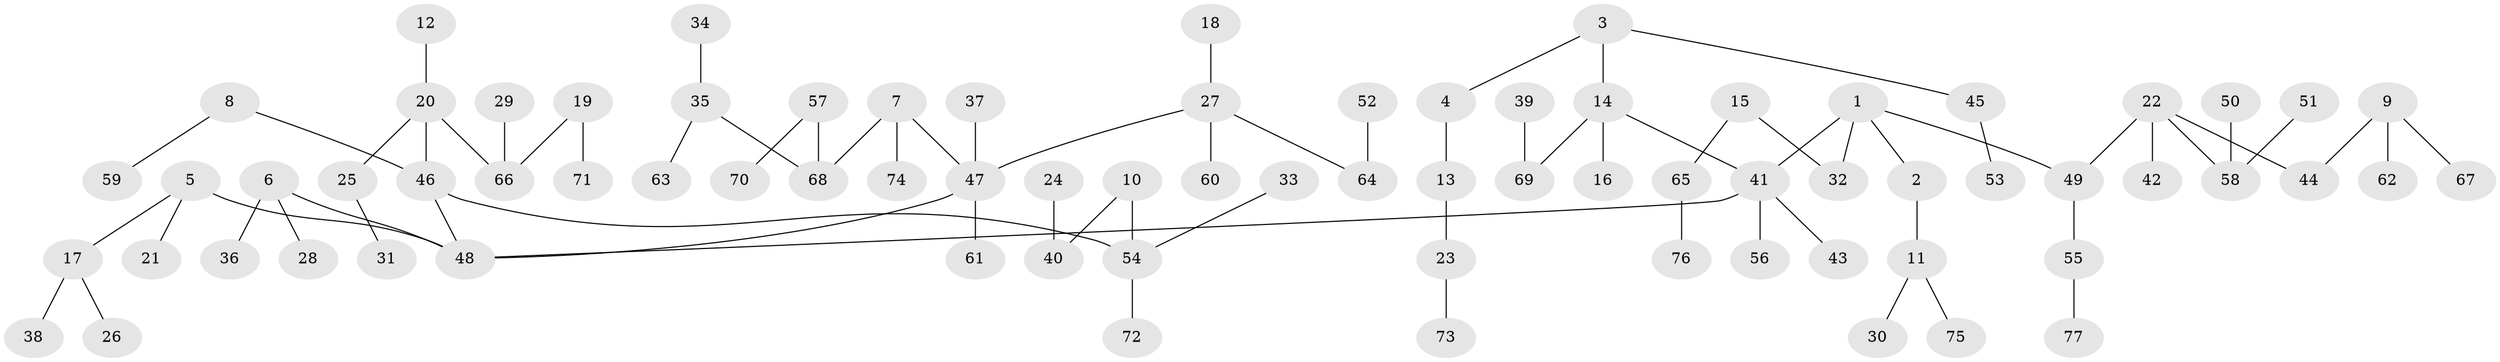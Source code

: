// original degree distribution, {4: 0.07874015748031496, 6: 0.023622047244094488, 5: 0.047244094488188976, 2: 0.2204724409448819, 1: 0.5196850393700787, 3: 0.11023622047244094}
// Generated by graph-tools (version 1.1) at 2025/37/03/04/25 23:37:16]
// undirected, 77 vertices, 76 edges
graph export_dot {
  node [color=gray90,style=filled];
  1;
  2;
  3;
  4;
  5;
  6;
  7;
  8;
  9;
  10;
  11;
  12;
  13;
  14;
  15;
  16;
  17;
  18;
  19;
  20;
  21;
  22;
  23;
  24;
  25;
  26;
  27;
  28;
  29;
  30;
  31;
  32;
  33;
  34;
  35;
  36;
  37;
  38;
  39;
  40;
  41;
  42;
  43;
  44;
  45;
  46;
  47;
  48;
  49;
  50;
  51;
  52;
  53;
  54;
  55;
  56;
  57;
  58;
  59;
  60;
  61;
  62;
  63;
  64;
  65;
  66;
  67;
  68;
  69;
  70;
  71;
  72;
  73;
  74;
  75;
  76;
  77;
  1 -- 2 [weight=1.0];
  1 -- 32 [weight=1.0];
  1 -- 41 [weight=1.0];
  1 -- 49 [weight=1.0];
  2 -- 11 [weight=1.0];
  3 -- 4 [weight=1.0];
  3 -- 14 [weight=1.0];
  3 -- 45 [weight=1.0];
  4 -- 13 [weight=1.0];
  5 -- 17 [weight=1.0];
  5 -- 21 [weight=1.0];
  5 -- 48 [weight=1.0];
  6 -- 28 [weight=1.0];
  6 -- 36 [weight=1.0];
  6 -- 48 [weight=1.0];
  7 -- 47 [weight=1.0];
  7 -- 68 [weight=1.0];
  7 -- 74 [weight=1.0];
  8 -- 46 [weight=1.0];
  8 -- 59 [weight=1.0];
  9 -- 44 [weight=1.0];
  9 -- 62 [weight=1.0];
  9 -- 67 [weight=1.0];
  10 -- 40 [weight=1.0];
  10 -- 54 [weight=1.0];
  11 -- 30 [weight=1.0];
  11 -- 75 [weight=1.0];
  12 -- 20 [weight=1.0];
  13 -- 23 [weight=1.0];
  14 -- 16 [weight=1.0];
  14 -- 41 [weight=1.0];
  14 -- 69 [weight=1.0];
  15 -- 32 [weight=1.0];
  15 -- 65 [weight=1.0];
  17 -- 26 [weight=1.0];
  17 -- 38 [weight=1.0];
  18 -- 27 [weight=1.0];
  19 -- 66 [weight=1.0];
  19 -- 71 [weight=1.0];
  20 -- 25 [weight=1.0];
  20 -- 46 [weight=1.0];
  20 -- 66 [weight=1.0];
  22 -- 42 [weight=1.0];
  22 -- 44 [weight=1.0];
  22 -- 49 [weight=1.0];
  22 -- 58 [weight=1.0];
  23 -- 73 [weight=1.0];
  24 -- 40 [weight=1.0];
  25 -- 31 [weight=1.0];
  27 -- 47 [weight=1.0];
  27 -- 60 [weight=1.0];
  27 -- 64 [weight=1.0];
  29 -- 66 [weight=1.0];
  33 -- 54 [weight=1.0];
  34 -- 35 [weight=1.0];
  35 -- 63 [weight=1.0];
  35 -- 68 [weight=1.0];
  37 -- 47 [weight=1.0];
  39 -- 69 [weight=1.0];
  41 -- 43 [weight=1.0];
  41 -- 48 [weight=1.0];
  41 -- 56 [weight=1.0];
  45 -- 53 [weight=1.0];
  46 -- 48 [weight=1.0];
  46 -- 54 [weight=1.0];
  47 -- 48 [weight=1.0];
  47 -- 61 [weight=1.0];
  49 -- 55 [weight=1.0];
  50 -- 58 [weight=1.0];
  51 -- 58 [weight=1.0];
  52 -- 64 [weight=1.0];
  54 -- 72 [weight=1.0];
  55 -- 77 [weight=1.0];
  57 -- 68 [weight=1.0];
  57 -- 70 [weight=1.0];
  65 -- 76 [weight=1.0];
}
